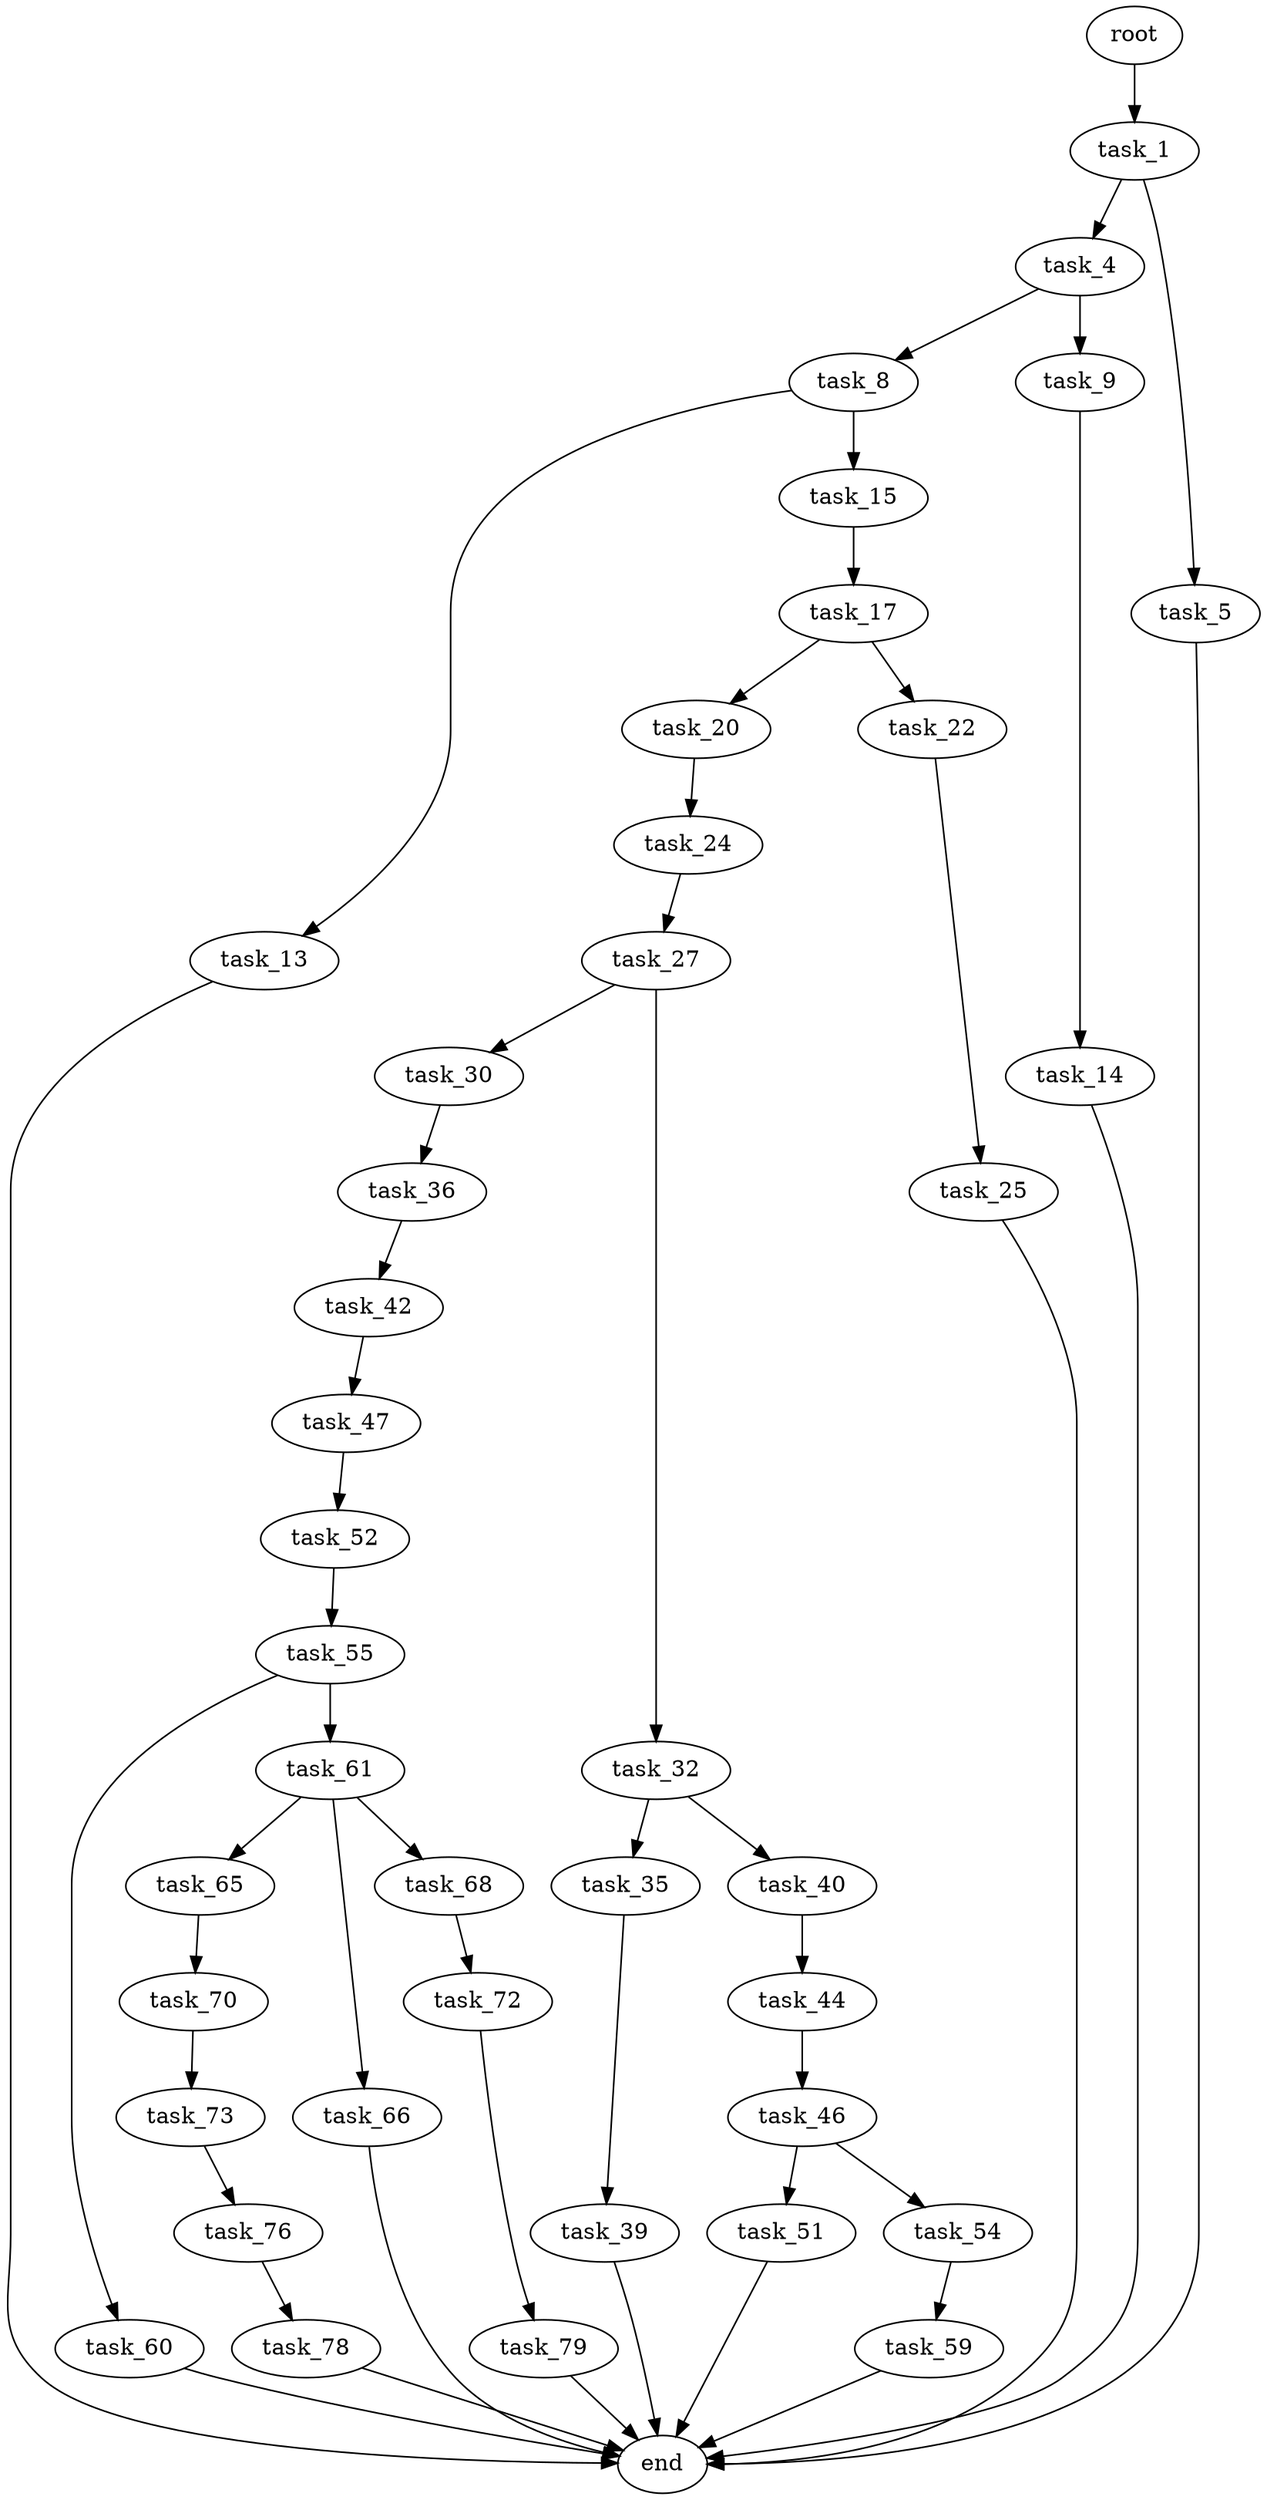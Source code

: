 digraph G {
  root [size="0.000000"];
  task_1 [size="8589934592.000000"];
  task_4 [size="6883703227.000000"];
  task_5 [size="91827590462.000000"];
  task_8 [size="46712254341.000000"];
  task_9 [size="19501264335.000000"];
  end [size="0.000000"];
  task_13 [size="1073741824000.000000"];
  task_15 [size="20329836233.000000"];
  task_14 [size="1046914101446.000000"];
  task_17 [size="1041617917562.000000"];
  task_20 [size="13813653981.000000"];
  task_22 [size="368293445632.000000"];
  task_24 [size="782757789696.000000"];
  task_25 [size="25955023728.000000"];
  task_27 [size="429976613606.000000"];
  task_30 [size="368293445632.000000"];
  task_32 [size="22970783042.000000"];
  task_36 [size="782757789696.000000"];
  task_35 [size="6271152326.000000"];
  task_40 [size="231928233984.000000"];
  task_39 [size="8589934592.000000"];
  task_42 [size="352870993165.000000"];
  task_44 [size="1193317576.000000"];
  task_47 [size="3360603884.000000"];
  task_46 [size="1073741824000.000000"];
  task_51 [size="15384409632.000000"];
  task_54 [size="856149616608.000000"];
  task_52 [size="5025305010.000000"];
  task_55 [size="1939032788.000000"];
  task_59 [size="8802761047.000000"];
  task_60 [size="45301242088.000000"];
  task_61 [size="231928233984.000000"];
  task_65 [size="368293445632.000000"];
  task_66 [size="972877945418.000000"];
  task_68 [size="535930889156.000000"];
  task_70 [size="4465367403.000000"];
  task_72 [size="14393520645.000000"];
  task_73 [size="3972792144.000000"];
  task_79 [size="155972647387.000000"];
  task_76 [size="21229286226.000000"];
  task_78 [size="253809664576.000000"];

  root -> task_1 [size="1.000000"];
  task_1 -> task_4 [size="33554432.000000"];
  task_1 -> task_5 [size="33554432.000000"];
  task_4 -> task_8 [size="209715200.000000"];
  task_4 -> task_9 [size="209715200.000000"];
  task_5 -> end [size="1.000000"];
  task_8 -> task_13 [size="838860800.000000"];
  task_8 -> task_15 [size="838860800.000000"];
  task_9 -> task_14 [size="679477248.000000"];
  task_13 -> end [size="1.000000"];
  task_15 -> task_17 [size="411041792.000000"];
  task_14 -> end [size="1.000000"];
  task_17 -> task_20 [size="838860800.000000"];
  task_17 -> task_22 [size="838860800.000000"];
  task_20 -> task_24 [size="301989888.000000"];
  task_22 -> task_25 [size="411041792.000000"];
  task_24 -> task_27 [size="679477248.000000"];
  task_25 -> end [size="1.000000"];
  task_27 -> task_30 [size="679477248.000000"];
  task_27 -> task_32 [size="679477248.000000"];
  task_30 -> task_36 [size="411041792.000000"];
  task_32 -> task_35 [size="536870912.000000"];
  task_32 -> task_40 [size="536870912.000000"];
  task_36 -> task_42 [size="679477248.000000"];
  task_35 -> task_39 [size="134217728.000000"];
  task_40 -> task_44 [size="301989888.000000"];
  task_39 -> end [size="1.000000"];
  task_42 -> task_47 [size="838860800.000000"];
  task_44 -> task_46 [size="33554432.000000"];
  task_47 -> task_52 [size="75497472.000000"];
  task_46 -> task_51 [size="838860800.000000"];
  task_46 -> task_54 [size="838860800.000000"];
  task_51 -> end [size="1.000000"];
  task_54 -> task_59 [size="536870912.000000"];
  task_52 -> task_55 [size="134217728.000000"];
  task_55 -> task_60 [size="33554432.000000"];
  task_55 -> task_61 [size="33554432.000000"];
  task_59 -> end [size="1.000000"];
  task_60 -> end [size="1.000000"];
  task_61 -> task_65 [size="301989888.000000"];
  task_61 -> task_66 [size="301989888.000000"];
  task_61 -> task_68 [size="301989888.000000"];
  task_65 -> task_70 [size="411041792.000000"];
  task_66 -> end [size="1.000000"];
  task_68 -> task_72 [size="411041792.000000"];
  task_70 -> task_73 [size="75497472.000000"];
  task_72 -> task_79 [size="301989888.000000"];
  task_73 -> task_76 [size="411041792.000000"];
  task_79 -> end [size="1.000000"];
  task_76 -> task_78 [size="411041792.000000"];
  task_78 -> end [size="1.000000"];
}
